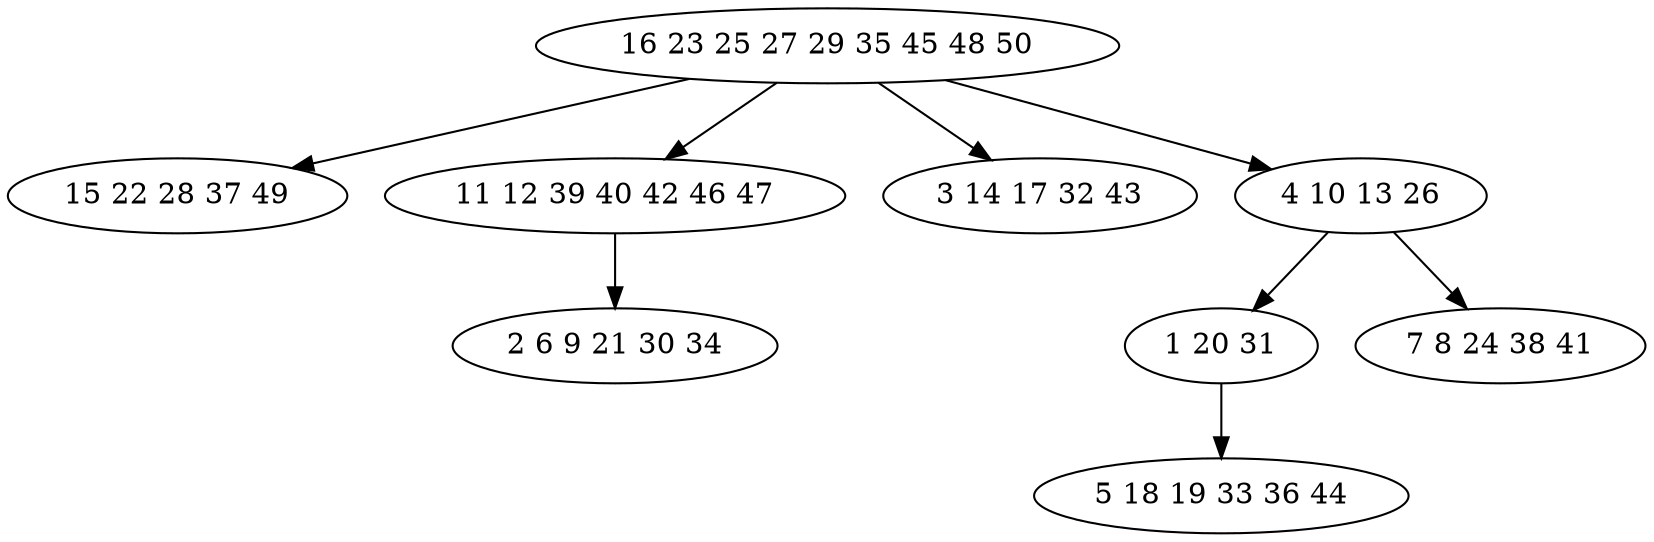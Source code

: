 digraph true_tree {
	"0" -> "1"
	"0" -> "2"
	"0" -> "3"
	"0" -> "4"
	"4" -> "5"
	"5" -> "6"
	"4" -> "7"
	"2" -> "8"
	"0" [label="16 23 25 27 29 35 45 48 50"];
	"1" [label="15 22 28 37 49"];
	"2" [label="11 12 39 40 42 46 47"];
	"3" [label="3 14 17 32 43"];
	"4" [label="4 10 13 26"];
	"5" [label="1 20 31"];
	"6" [label="5 18 19 33 36 44"];
	"7" [label="7 8 24 38 41"];
	"8" [label="2 6 9 21 30 34"];
}
